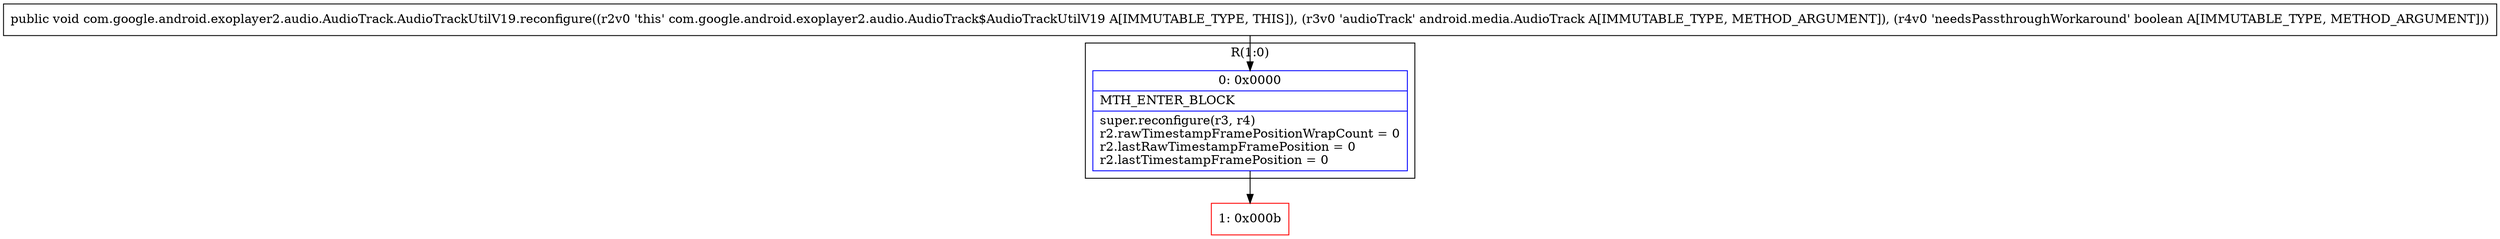 digraph "CFG forcom.google.android.exoplayer2.audio.AudioTrack.AudioTrackUtilV19.reconfigure(Landroid\/media\/AudioTrack;Z)V" {
subgraph cluster_Region_607672163 {
label = "R(1:0)";
node [shape=record,color=blue];
Node_0 [shape=record,label="{0\:\ 0x0000|MTH_ENTER_BLOCK\l|super.reconfigure(r3, r4)\lr2.rawTimestampFramePositionWrapCount = 0\lr2.lastRawTimestampFramePosition = 0\lr2.lastTimestampFramePosition = 0\l}"];
}
Node_1 [shape=record,color=red,label="{1\:\ 0x000b}"];
MethodNode[shape=record,label="{public void com.google.android.exoplayer2.audio.AudioTrack.AudioTrackUtilV19.reconfigure((r2v0 'this' com.google.android.exoplayer2.audio.AudioTrack$AudioTrackUtilV19 A[IMMUTABLE_TYPE, THIS]), (r3v0 'audioTrack' android.media.AudioTrack A[IMMUTABLE_TYPE, METHOD_ARGUMENT]), (r4v0 'needsPassthroughWorkaround' boolean A[IMMUTABLE_TYPE, METHOD_ARGUMENT])) }"];
MethodNode -> Node_0;
Node_0 -> Node_1;
}

